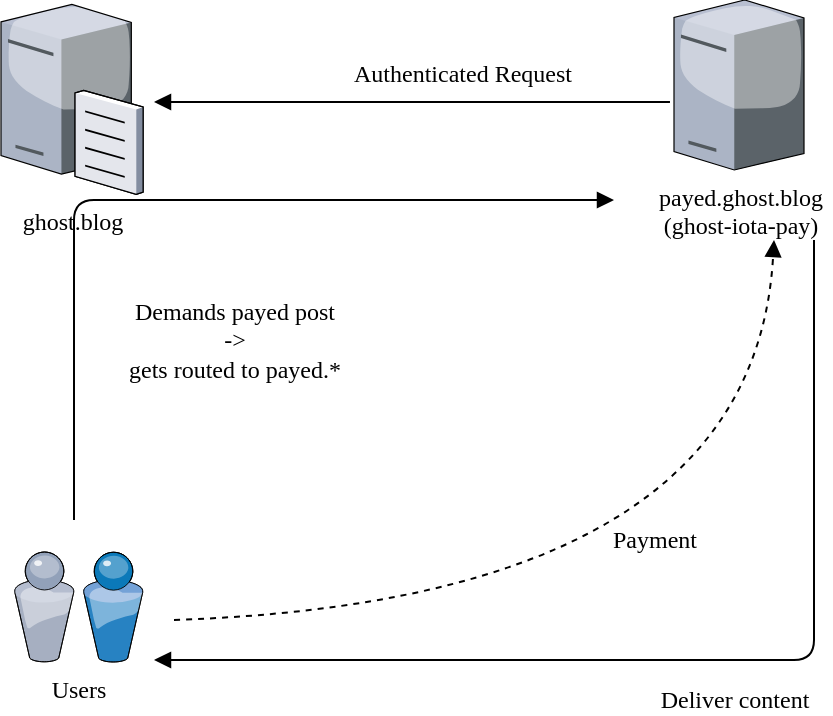 <mxfile version="14.7.8" type="device"><diagram name="Page-1" id="822b0af5-4adb-64df-f703-e8dfc1f81529"><mxGraphModel dx="1230" dy="694" grid="1" gridSize="10" guides="1" tooltips="1" connect="1" arrows="1" fold="1" page="1" pageScale="1" pageWidth="1100" pageHeight="850" background="none" math="0" shadow="0"><root><mxCell id="0"/><mxCell id="1" parent="0"/><mxCell id="7d933b09d9755ecc-5" value="ghost.blog" style="verticalLabelPosition=bottom;aspect=fixed;html=1;verticalAlign=top;strokeColor=none;shape=mxgraph.citrix.file_server;rounded=0;shadow=0;comic=0;fontFamily=Verdana;" parent="1" vertex="1"><mxGeometry x="733.5" y="140" width="71" height="97" as="geometry"/></mxCell><mxCell id="7d933b09d9755ecc-6" value="Users" style="verticalLabelPosition=bottom;aspect=fixed;html=1;verticalAlign=top;strokeColor=none;shape=mxgraph.citrix.users;rounded=0;shadow=0;comic=0;fontFamily=Verdana;" parent="1" vertex="1"><mxGeometry x="740" y="416" width="64.5" height="55" as="geometry"/></mxCell><mxCell id="7d933b09d9755ecc-17" value="&lt;div&gt;payed.ghost.blog&lt;/div&gt;&lt;div&gt;(ghost-iota-pay)&lt;br&gt;&lt;/div&gt;" style="verticalLabelPosition=bottom;aspect=fixed;html=1;verticalAlign=top;strokeColor=none;shape=mxgraph.citrix.tower_server;rounded=0;shadow=0;comic=0;fontFamily=Verdana;" parent="1" vertex="1"><mxGeometry x="1070" y="140" width="65" height="85" as="geometry"/></mxCell><mxCell id="7d933b09d9755ecc-29" value="Authenticated Request" style="edgeStyle=none;rounded=0;html=1;labelBackgroundColor=none;startArrow=none;startFill=0;endArrow=block;endFill=1;strokeWidth=1;fontFamily=Verdana;fontSize=12;exitX=-0.031;exitY=0.6;exitDx=0;exitDy=0;exitPerimeter=0;" parent="1" source="7d933b09d9755ecc-17" edge="1"><mxGeometry x="-0.195" y="-14" relative="1" as="geometry"><mxPoint as="offset"/><mxPoint x="1063" y="132.093" as="sourcePoint"/><mxPoint x="810" y="191" as="targetPoint"/></mxGeometry></mxCell><mxCell id="7d933b09d9755ecc-43" value="Payment" style="edgeStyle=none;html=1;labelBackgroundColor=none;startFill=0;endArrow=block;endFill=1;strokeWidth=1;fontFamily=Verdana;fontSize=12;curved=1;shadow=0;dashed=1;" parent="1" edge="1"><mxGeometry x="0.026" y="32" relative="1" as="geometry"><mxPoint x="820" y="450" as="sourcePoint"/><mxPoint x="1120" y="260" as="targetPoint"/><Array as="points"><mxPoint x="1110" y="440"/></Array><mxPoint as="offset"/></mxGeometry></mxCell><mxCell id="7d933b09d9755ecc-44" value="Demands payed post&lt;br&gt;-&amp;gt;&lt;br&gt;gets routed to payed.*" style="edgeStyle=none;html=1;labelBackgroundColor=none;startFill=0;endArrow=block;endFill=1;strokeWidth=1;fontFamily=Verdana;fontSize=12;rounded=1;" parent="1" edge="1"><mxGeometry x="0.116" y="-70" relative="1" as="geometry"><mxPoint as="offset"/><mxPoint x="770" y="400" as="sourcePoint"/><mxPoint x="1040" y="240" as="targetPoint"/><Array as="points"><mxPoint x="770" y="240"/></Array></mxGeometry></mxCell><mxCell id="bcpeCCzzJ9UrN-8z4JzQ-1" value="" style="shape=image;imageAspect=0;aspect=fixed;verticalLabelPosition=bottom;verticalAlign=top;image=https://logos-download.com/wp-content/uploads/2018/04/Iota_logo_black.png;" vertex="1" parent="1"><mxGeometry x="1010" y="350" width="45" height="43.53" as="geometry"/></mxCell><mxCell id="bcpeCCzzJ9UrN-8z4JzQ-4" value="Deliver content" style="edgeStyle=none;html=1;labelBackgroundColor=none;startFill=0;endArrow=block;endFill=1;strokeWidth=1;fontFamily=Verdana;fontSize=12;rounded=1;" edge="1" parent="1"><mxGeometry x="-0.074" y="20" relative="1" as="geometry"><mxPoint x="1140" y="260" as="sourcePoint"/><mxPoint x="810" y="470" as="targetPoint"/><Array as="points"><mxPoint x="1140" y="410"/><mxPoint x="1140" y="470"/><mxPoint x="1030" y="470"/></Array><mxPoint as="offset"/></mxGeometry></mxCell></root></mxGraphModel></diagram></mxfile>